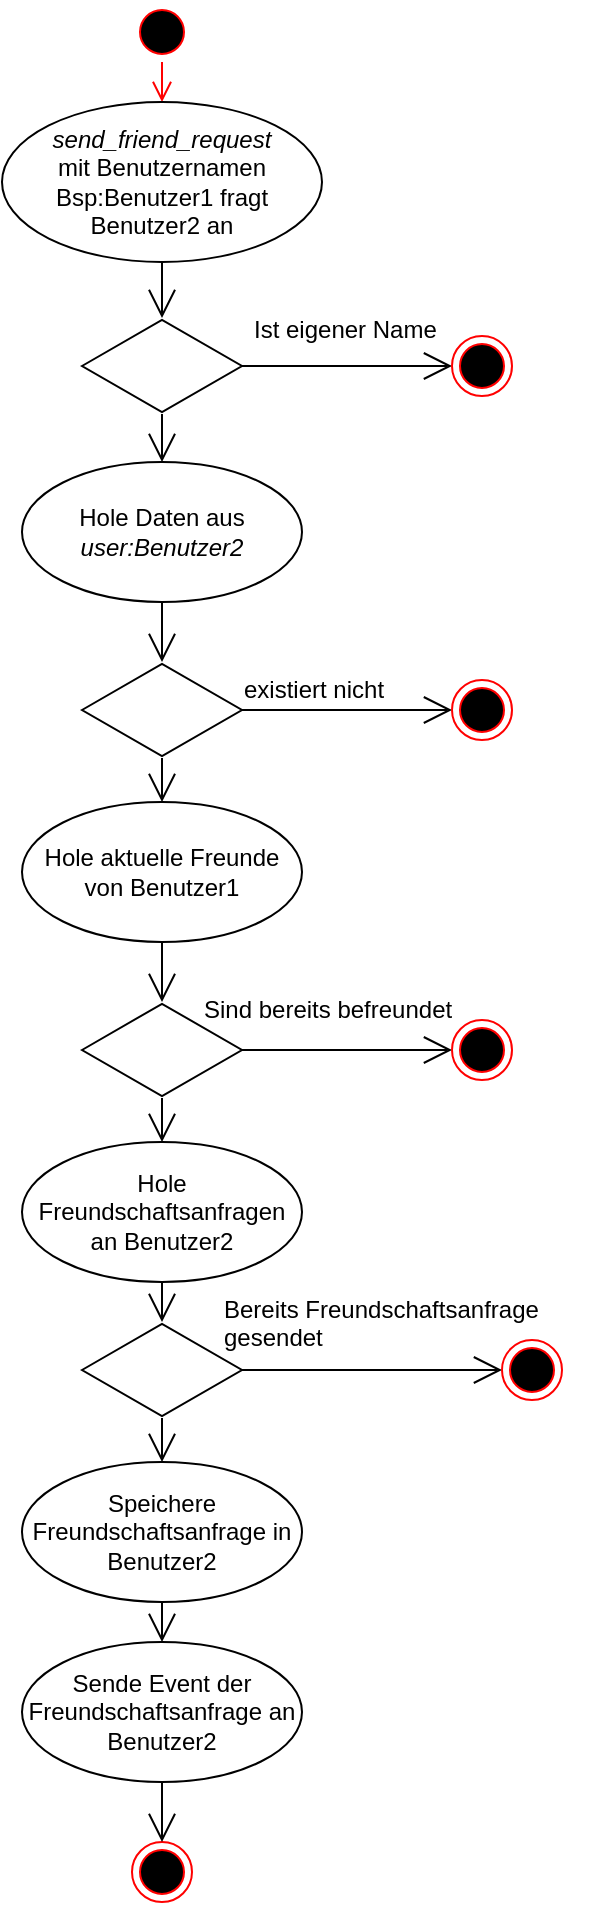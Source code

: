 <mxfile version="21.2.2" type="device">
  <diagram name="Page-1" id="0783ab3e-0a74-02c8-0abd-f7b4e66b4bec">
    <mxGraphModel dx="1050" dy="541" grid="1" gridSize="10" guides="1" tooltips="1" connect="1" arrows="1" fold="1" page="1" pageScale="1" pageWidth="300" pageHeight="1000" background="none" math="0" shadow="0">
      <root>
        <mxCell id="0" />
        <mxCell id="1" parent="0" />
        <mxCell id="wbuntGqTaFYtr3KhO8sW-3" value="" style="ellipse;html=1;shape=startState;fillColor=#000000;strokeColor=#ff0000;" parent="1" vertex="1">
          <mxGeometry x="65" y="10" width="30" height="30" as="geometry" />
        </mxCell>
        <mxCell id="wbuntGqTaFYtr3KhO8sW-4" value="" style="edgeStyle=orthogonalEdgeStyle;html=1;verticalAlign=bottom;endArrow=open;endSize=8;strokeColor=#ff0000;rounded=0;" parent="1" source="wbuntGqTaFYtr3KhO8sW-5" edge="1">
          <mxGeometry relative="1" as="geometry">
            <mxPoint x="80" y="100" as="targetPoint" />
          </mxGeometry>
        </mxCell>
        <mxCell id="wbuntGqTaFYtr3KhO8sW-6" value="" style="html=1;whiteSpace=wrap;aspect=fixed;shape=isoRectangle;" parent="1" vertex="1">
          <mxGeometry x="40" y="168" width="80" height="48" as="geometry" />
        </mxCell>
        <mxCell id="wbuntGqTaFYtr3KhO8sW-7" value="" style="endArrow=open;endFill=1;endSize=12;html=1;rounded=0;" parent="1" source="wbuntGqTaFYtr3KhO8sW-5" target="wbuntGqTaFYtr3KhO8sW-6" edge="1">
          <mxGeometry width="160" relative="1" as="geometry">
            <mxPoint x="-5" y="250" as="sourcePoint" />
            <mxPoint x="155" y="250" as="targetPoint" />
          </mxGeometry>
        </mxCell>
        <mxCell id="wbuntGqTaFYtr3KhO8sW-11" value="" style="endArrow=open;endFill=1;endSize=12;html=1;rounded=0;" parent="1" source="wbuntGqTaFYtr3KhO8sW-6" target="ZeUyT3zOJRw7scOufAu5-1" edge="1">
          <mxGeometry width="160" relative="1" as="geometry">
            <mxPoint x="245" y="330" as="sourcePoint" />
            <mxPoint x="255" y="222" as="targetPoint" />
          </mxGeometry>
        </mxCell>
        <mxCell id="wbuntGqTaFYtr3KhO8sW-12" value="Ist eigener Name" style="text;strokeColor=none;fillColor=none;align=left;verticalAlign=top;spacingLeft=4;spacingRight=4;overflow=hidden;rotatable=0;points=[[0,0.5],[1,0.5]];portConstraint=eastwest;whiteSpace=wrap;html=1;" parent="1" vertex="1">
          <mxGeometry x="120" y="160" width="160" height="26" as="geometry" />
        </mxCell>
        <mxCell id="wbuntGqTaFYtr3KhO8sW-14" value="" style="endArrow=open;endFill=1;endSize=12;html=1;rounded=0;" parent="1" source="wbuntGqTaFYtr3KhO8sW-6" target="YYj09JxXDIHpRSYv_sD0-2" edge="1">
          <mxGeometry width="160" relative="1" as="geometry">
            <mxPoint x="-5" y="250" as="sourcePoint" />
            <mxPoint x="80" y="250" as="targetPoint" />
          </mxGeometry>
        </mxCell>
        <mxCell id="wbuntGqTaFYtr3KhO8sW-33" value="Hole aktuelle Freunde von Benutzer1" style="ellipse;whiteSpace=wrap;html=1;" parent="1" vertex="1">
          <mxGeometry x="10" y="410" width="140" height="70" as="geometry" />
        </mxCell>
        <mxCell id="wbuntGqTaFYtr3KhO8sW-34" value="" style="endArrow=open;endFill=1;endSize=12;html=1;rounded=0;" parent="1" target="YYj09JxXDIHpRSYv_sD0-3" edge="1">
          <mxGeometry width="160" relative="1" as="geometry">
            <mxPoint x="80" y="298" as="sourcePoint" />
            <mxPoint x="80" y="350" as="targetPoint" />
          </mxGeometry>
        </mxCell>
        <mxCell id="wbuntGqTaFYtr3KhO8sW-45" value="" style="endArrow=open;endFill=1;endSize=12;html=1;rounded=0;" parent="1" source="YYj09JxXDIHpRSYv_sD0-16" target="YYj09JxXDIHpRSYv_sD0-20" edge="1">
          <mxGeometry width="160" relative="1" as="geometry">
            <mxPoint x="80" y="550" as="sourcePoint" />
            <mxPoint x="80" y="590" as="targetPoint" />
          </mxGeometry>
        </mxCell>
        <mxCell id="ZeUyT3zOJRw7scOufAu5-1" value="" style="ellipse;html=1;shape=endState;fillColor=#000000;strokeColor=#ff0000;" parent="1" vertex="1">
          <mxGeometry x="225" y="177" width="30" height="30" as="geometry" />
        </mxCell>
        <mxCell id="YYj09JxXDIHpRSYv_sD0-1" value="" style="edgeStyle=orthogonalEdgeStyle;html=1;verticalAlign=bottom;endArrow=open;endSize=8;strokeColor=#ff0000;rounded=0;" parent="1" source="wbuntGqTaFYtr3KhO8sW-3" target="wbuntGqTaFYtr3KhO8sW-5" edge="1">
          <mxGeometry relative="1" as="geometry">
            <mxPoint x="80" y="100" as="targetPoint" />
            <mxPoint x="80" y="40" as="sourcePoint" />
          </mxGeometry>
        </mxCell>
        <mxCell id="wbuntGqTaFYtr3KhO8sW-5" value="&lt;i&gt;send_friend_request&lt;/i&gt;&lt;br&gt;mit Benutzernamen&lt;br&gt;Bsp:Benutzer1 fragt Benutzer2 an" style="ellipse;whiteSpace=wrap;html=1;" parent="1" vertex="1">
          <mxGeometry y="60" width="160" height="80" as="geometry" />
        </mxCell>
        <mxCell id="YYj09JxXDIHpRSYv_sD0-2" value="Hole&lt;i&gt;&amp;nbsp;&lt;/i&gt;Daten aus &lt;i&gt;user:Benutzer2&lt;/i&gt;" style="ellipse;whiteSpace=wrap;html=1;" parent="1" vertex="1">
          <mxGeometry x="10" y="240" width="140" height="70" as="geometry" />
        </mxCell>
        <mxCell id="YYj09JxXDIHpRSYv_sD0-3" value="" style="html=1;whiteSpace=wrap;aspect=fixed;shape=isoRectangle;" parent="1" vertex="1">
          <mxGeometry x="40" y="340" width="80" height="48" as="geometry" />
        </mxCell>
        <mxCell id="YYj09JxXDIHpRSYv_sD0-5" value="" style="endArrow=open;endFill=1;endSize=12;html=1;rounded=0;" parent="1" source="YYj09JxXDIHpRSYv_sD0-3" target="YYj09JxXDIHpRSYv_sD0-10" edge="1">
          <mxGeometry width="160" relative="1" as="geometry">
            <mxPoint x="225" y="340" as="sourcePoint" />
            <mxPoint x="195" y="360" as="targetPoint" />
          </mxGeometry>
        </mxCell>
        <mxCell id="YYj09JxXDIHpRSYv_sD0-8" value="existiert nicht" style="text;strokeColor=none;fillColor=none;align=left;verticalAlign=top;spacingLeft=4;spacingRight=4;overflow=hidden;rotatable=0;points=[[0,0.5],[1,0.5]];portConstraint=eastwest;whiteSpace=wrap;html=1;" parent="1" vertex="1">
          <mxGeometry x="115" y="340" width="160" height="26" as="geometry" />
        </mxCell>
        <mxCell id="YYj09JxXDIHpRSYv_sD0-10" value="" style="ellipse;html=1;shape=endState;fillColor=#000000;strokeColor=#ff0000;" parent="1" vertex="1">
          <mxGeometry x="225" y="349" width="30" height="30" as="geometry" />
        </mxCell>
        <mxCell id="YYj09JxXDIHpRSYv_sD0-13" value="" style="endArrow=open;endFill=1;endSize=12;html=1;rounded=0;" parent="1" source="YYj09JxXDIHpRSYv_sD0-3" target="wbuntGqTaFYtr3KhO8sW-33" edge="1">
          <mxGeometry width="160" relative="1" as="geometry">
            <mxPoint x="90" y="308" as="sourcePoint" />
            <mxPoint x="90" y="350" as="targetPoint" />
          </mxGeometry>
        </mxCell>
        <mxCell id="YYj09JxXDIHpRSYv_sD0-14" value="" style="endArrow=open;endFill=1;endSize=12;html=1;rounded=0;" parent="1" source="wbuntGqTaFYtr3KhO8sW-33" target="YYj09JxXDIHpRSYv_sD0-16" edge="1">
          <mxGeometry width="160" relative="1" as="geometry">
            <mxPoint x="90" y="398" as="sourcePoint" />
            <mxPoint x="80" y="510" as="targetPoint" />
          </mxGeometry>
        </mxCell>
        <mxCell id="YYj09JxXDIHpRSYv_sD0-16" value="" style="html=1;whiteSpace=wrap;aspect=fixed;shape=isoRectangle;" parent="1" vertex="1">
          <mxGeometry x="40" y="510" width="80" height="48" as="geometry" />
        </mxCell>
        <mxCell id="YYj09JxXDIHpRSYv_sD0-17" value="" style="endArrow=open;endFill=1;endSize=12;html=1;rounded=0;" parent="1" source="YYj09JxXDIHpRSYv_sD0-16" target="YYj09JxXDIHpRSYv_sD0-18" edge="1">
          <mxGeometry width="160" relative="1" as="geometry">
            <mxPoint x="195" y="550" as="sourcePoint" />
            <mxPoint x="205" y="540" as="targetPoint" />
          </mxGeometry>
        </mxCell>
        <mxCell id="YYj09JxXDIHpRSYv_sD0-18" value="" style="ellipse;html=1;shape=endState;fillColor=#000000;strokeColor=#ff0000;" parent="1" vertex="1">
          <mxGeometry x="225" y="519" width="30" height="30" as="geometry" />
        </mxCell>
        <mxCell id="YYj09JxXDIHpRSYv_sD0-19" value="Sind bereits befreundet" style="text;strokeColor=none;fillColor=none;align=left;verticalAlign=top;spacingLeft=4;spacingRight=4;overflow=hidden;rotatable=0;points=[[0,0.5],[1,0.5]];portConstraint=eastwest;whiteSpace=wrap;html=1;" parent="1" vertex="1">
          <mxGeometry x="95" y="500" width="160" height="26" as="geometry" />
        </mxCell>
        <mxCell id="YYj09JxXDIHpRSYv_sD0-20" value="Hole Freundschaftsanfragen an Benutzer2" style="ellipse;whiteSpace=wrap;html=1;" parent="1" vertex="1">
          <mxGeometry x="10" y="580" width="140" height="70" as="geometry" />
        </mxCell>
        <mxCell id="YYj09JxXDIHpRSYv_sD0-21" value="" style="html=1;whiteSpace=wrap;aspect=fixed;shape=isoRectangle;" parent="1" vertex="1">
          <mxGeometry x="40" y="670" width="80" height="48" as="geometry" />
        </mxCell>
        <mxCell id="YYj09JxXDIHpRSYv_sD0-22" value="" style="endArrow=open;endFill=1;endSize=12;html=1;rounded=0;" parent="1" source="YYj09JxXDIHpRSYv_sD0-20" target="YYj09JxXDIHpRSYv_sD0-21" edge="1">
          <mxGeometry width="160" relative="1" as="geometry">
            <mxPoint x="85" y="610" as="sourcePoint" />
            <mxPoint x="80" y="680" as="targetPoint" />
          </mxGeometry>
        </mxCell>
        <mxCell id="YYj09JxXDIHpRSYv_sD0-23" value="" style="endArrow=open;endFill=1;endSize=12;html=1;rounded=0;" parent="1" source="YYj09JxXDIHpRSYv_sD0-21" target="YYj09JxXDIHpRSYv_sD0-24" edge="1">
          <mxGeometry width="160" relative="1" as="geometry">
            <mxPoint x="130" y="544" as="sourcePoint" />
            <mxPoint x="245" y="680" as="targetPoint" />
          </mxGeometry>
        </mxCell>
        <mxCell id="YYj09JxXDIHpRSYv_sD0-24" value="" style="ellipse;html=1;shape=endState;fillColor=#000000;strokeColor=#ff0000;" parent="1" vertex="1">
          <mxGeometry x="250" y="679" width="30" height="30" as="geometry" />
        </mxCell>
        <mxCell id="YYj09JxXDIHpRSYv_sD0-25" value="Bereits Freundschaftsanfrage gesendet" style="text;strokeColor=none;fillColor=none;align=left;verticalAlign=top;spacingLeft=4;spacingRight=4;overflow=hidden;rotatable=0;points=[[0,0.5],[1,0.5]];portConstraint=eastwest;whiteSpace=wrap;html=1;" parent="1" vertex="1">
          <mxGeometry x="105" y="650" width="190" height="40" as="geometry" />
        </mxCell>
        <mxCell id="YYj09JxXDIHpRSYv_sD0-26" value="Speichere Freundschaftsanfrage in Benutzer2" style="ellipse;whiteSpace=wrap;html=1;" parent="1" vertex="1">
          <mxGeometry x="10" y="740" width="140" height="70" as="geometry" />
        </mxCell>
        <mxCell id="YYj09JxXDIHpRSYv_sD0-27" value="" style="endArrow=open;endFill=1;endSize=12;html=1;rounded=0;" parent="1" source="YYj09JxXDIHpRSYv_sD0-21" target="YYj09JxXDIHpRSYv_sD0-26" edge="1">
          <mxGeometry width="160" relative="1" as="geometry">
            <mxPoint x="90" y="660" as="sourcePoint" />
            <mxPoint x="90" y="680" as="targetPoint" />
          </mxGeometry>
        </mxCell>
        <mxCell id="YYj09JxXDIHpRSYv_sD0-28" value="" style="endArrow=open;endFill=1;endSize=12;html=1;rounded=0;" parent="1" source="YYj09JxXDIHpRSYv_sD0-26" target="YYj09JxXDIHpRSYv_sD0-29" edge="1">
          <mxGeometry width="160" relative="1" as="geometry">
            <mxPoint x="130" y="704" as="sourcePoint" />
            <mxPoint x="80" y="840" as="targetPoint" />
          </mxGeometry>
        </mxCell>
        <mxCell id="YYj09JxXDIHpRSYv_sD0-29" value="Sende Event der Freundschaftsanfrage an Benutzer2" style="ellipse;whiteSpace=wrap;html=1;" parent="1" vertex="1">
          <mxGeometry x="10" y="830" width="140" height="70" as="geometry" />
        </mxCell>
        <mxCell id="YYj09JxXDIHpRSYv_sD0-30" value="" style="ellipse;html=1;shape=endState;fillColor=#000000;strokeColor=#ff0000;" parent="1" vertex="1">
          <mxGeometry x="65" y="930" width="30" height="30" as="geometry" />
        </mxCell>
        <mxCell id="YYj09JxXDIHpRSYv_sD0-31" value="" style="endArrow=open;endFill=1;endSize=12;html=1;rounded=0;" parent="1" source="YYj09JxXDIHpRSYv_sD0-29" target="YYj09JxXDIHpRSYv_sD0-30" edge="1">
          <mxGeometry width="160" relative="1" as="geometry">
            <mxPoint x="90" y="820" as="sourcePoint" />
            <mxPoint x="90" y="850" as="targetPoint" />
          </mxGeometry>
        </mxCell>
      </root>
    </mxGraphModel>
  </diagram>
</mxfile>
